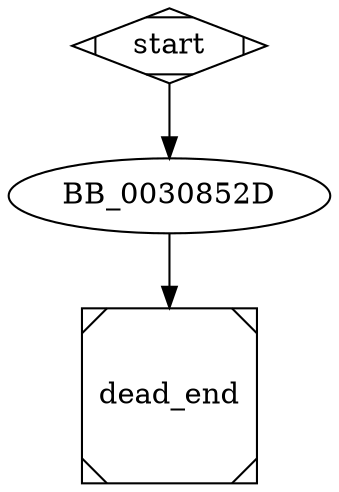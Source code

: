 digraph G {
  start -> BB_0030852D;
  
  BB_0030852D -> dead_end;
  
  start [shape=Mdiamond];
//  end [shape=Msquare];
  dead_end [shape=Msquare];
}
